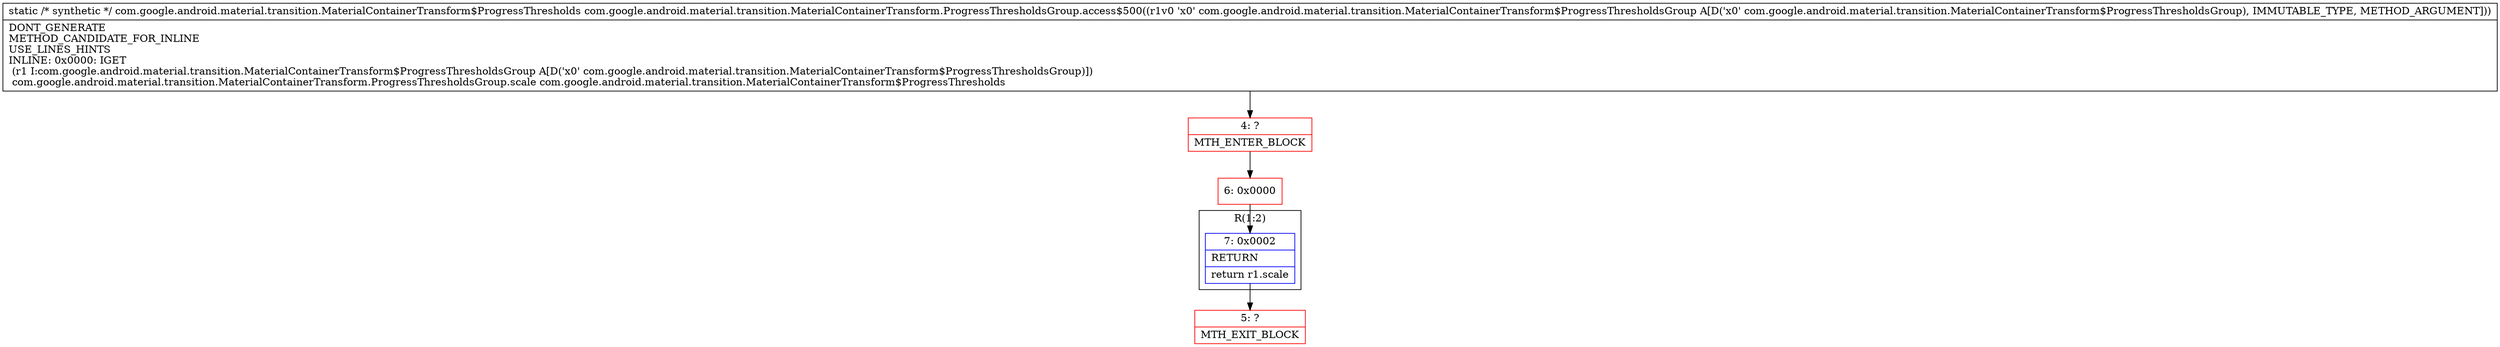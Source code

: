digraph "CFG forcom.google.android.material.transition.MaterialContainerTransform.ProgressThresholdsGroup.access$500(Lcom\/google\/android\/material\/transition\/MaterialContainerTransform$ProgressThresholdsGroup;)Lcom\/google\/android\/material\/transition\/MaterialContainerTransform$ProgressThresholds;" {
subgraph cluster_Region_555612692 {
label = "R(1:2)";
node [shape=record,color=blue];
Node_7 [shape=record,label="{7\:\ 0x0002|RETURN\l|return r1.scale\l}"];
}
Node_4 [shape=record,color=red,label="{4\:\ ?|MTH_ENTER_BLOCK\l}"];
Node_6 [shape=record,color=red,label="{6\:\ 0x0000}"];
Node_5 [shape=record,color=red,label="{5\:\ ?|MTH_EXIT_BLOCK\l}"];
MethodNode[shape=record,label="{static \/* synthetic *\/ com.google.android.material.transition.MaterialContainerTransform$ProgressThresholds com.google.android.material.transition.MaterialContainerTransform.ProgressThresholdsGroup.access$500((r1v0 'x0' com.google.android.material.transition.MaterialContainerTransform$ProgressThresholdsGroup A[D('x0' com.google.android.material.transition.MaterialContainerTransform$ProgressThresholdsGroup), IMMUTABLE_TYPE, METHOD_ARGUMENT]))  | DONT_GENERATE\lMETHOD_CANDIDATE_FOR_INLINE\lUSE_LINES_HINTS\lINLINE: 0x0000: IGET  \l  (r1 I:com.google.android.material.transition.MaterialContainerTransform$ProgressThresholdsGroup A[D('x0' com.google.android.material.transition.MaterialContainerTransform$ProgressThresholdsGroup)])\l com.google.android.material.transition.MaterialContainerTransform.ProgressThresholdsGroup.scale com.google.android.material.transition.MaterialContainerTransform$ProgressThresholds\l}"];
MethodNode -> Node_4;Node_7 -> Node_5;
Node_4 -> Node_6;
Node_6 -> Node_7;
}

